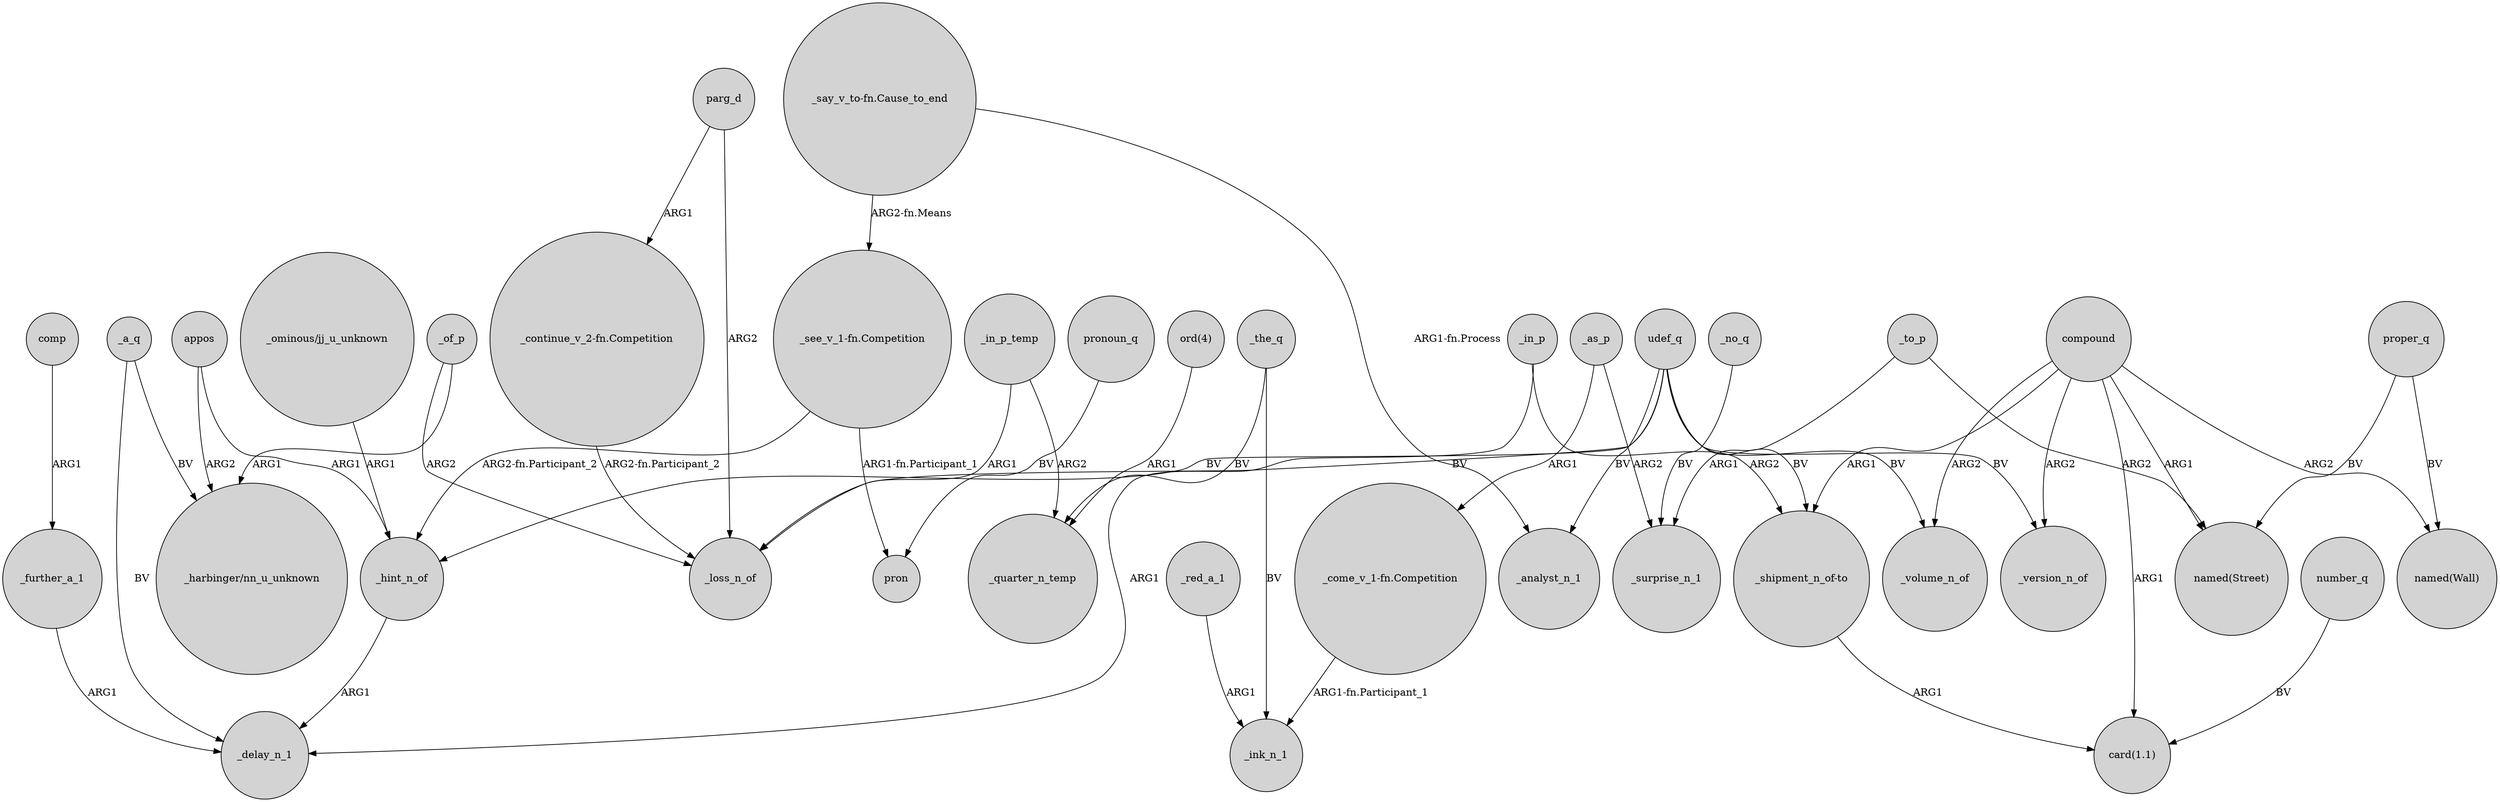 digraph {
	node [shape=circle style=filled]
	appos -> _hint_n_of [label=ARG1]
	_in_p_temp -> _quarter_n_temp [label=ARG2]
	"_see_v_1-fn.Competition" -> pron [label="ARG1-fn.Participant_1"]
	_hint_n_of -> _delay_n_1 [label=ARG1]
	_as_p -> _surprise_n_1 [label=ARG2]
	parg_d -> _loss_n_of [label=ARG2]
	"_say_v_to-fn.Cause_to_end" -> "_see_v_1-fn.Competition" [label="ARG2-fn.Means"]
	udef_q -> _analyst_n_1 [label=BV]
	compound -> "card(1.1)" [label=ARG1]
	"_see_v_1-fn.Competition" -> _hint_n_of [label="ARG2-fn.Participant_2"]
	_a_q -> "_harbinger/nn_u_unknown" [label=BV]
	compound -> _volume_n_of [label=ARG2]
	_the_q -> _quarter_n_temp [label=BV]
	_as_p -> "_come_v_1-fn.Competition" [label=ARG1]
	parg_d -> "_continue_v_2-fn.Competition" [label=ARG1]
	_of_p -> _loss_n_of [label=ARG2]
	"_come_v_1-fn.Competition" -> _ink_n_1 [label="ARG1-fn.Participant_1"]
	number_q -> "card(1.1)" [label=BV]
	_further_a_1 -> _delay_n_1 [label=ARG1]
	_red_a_1 -> _ink_n_1 [label=ARG1]
	udef_q -> _volume_n_of [label=BV]
	_no_q -> _surprise_n_1 [label=BV]
	pronoun_q -> pron [label=BV]
	compound -> "named(Wall)" [label=ARG2]
	_of_p -> "_harbinger/nn_u_unknown" [label=ARG1]
	compound -> "named(Street)" [label=ARG1]
	udef_q -> _hint_n_of [label=BV]
	udef_q -> _loss_n_of [label=BV]
	_a_q -> _delay_n_1 [label=BV]
	_in_p_temp -> _loss_n_of [label=ARG1]
	udef_q -> _version_n_of [label=BV]
	appos -> "_harbinger/nn_u_unknown" [label=ARG2]
	_in_p -> "_shipment_n_of-to" [label=ARG2]
	"ord(4)" -> _quarter_n_temp [label=ARG1]
	proper_q -> "named(Wall)" [label=BV]
	"_continue_v_2-fn.Competition" -> _loss_n_of [label="ARG2-fn.Participant_2"]
	comp -> _further_a_1 [label=ARG1]
	compound -> "_shipment_n_of-to" [label=ARG1]
	_the_q -> _ink_n_1 [label=BV]
	_in_p -> _delay_n_1 [label=ARG1]
	proper_q -> "named(Street)" [label=BV]
	"_ominous/jj_u_unknown" -> _hint_n_of [label=ARG1]
	"_shipment_n_of-to" -> "card(1.1)" [label=ARG1]
	_to_p -> _surprise_n_1 [label=ARG1]
	"_say_v_to-fn.Cause_to_end" -> _analyst_n_1 [label="ARG1-fn.Process"]
	_to_p -> "named(Street)" [label=ARG2]
	compound -> _version_n_of [label=ARG2]
	udef_q -> "_shipment_n_of-to" [label=BV]
}

